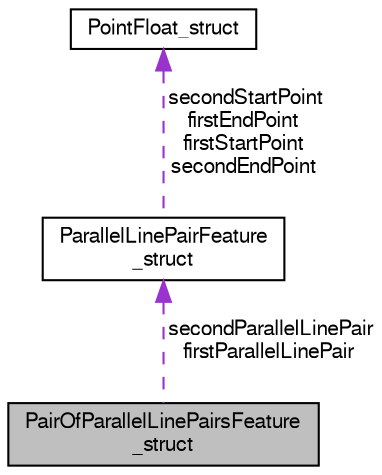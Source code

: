 digraph "PairOfParallelLinePairsFeature_struct"
{
  bgcolor="transparent";
  edge [fontname="FreeSans",fontsize="10",labelfontname="FreeSans",labelfontsize="10"];
  node [fontname="FreeSans",fontsize="10",shape=record];
  Node1 [label="PairOfParallelLinePairsFeature\l_struct",height=0.2,width=0.4,color="black", fillcolor="grey75", style="filled" fontcolor="black"];
  Node2 -> Node1 [dir="back",color="darkorchid3",fontsize="10",style="dashed",label=" secondParallelLinePair\nfirstParallelLinePair" ,fontname="FreeSans"];
  Node2 [label="ParallelLinePairFeature\l_struct",height=0.2,width=0.4,color="black",URL="$struct_parallel_line_pair_feature__struct.html"];
  Node3 -> Node2 [dir="back",color="darkorchid3",fontsize="10",style="dashed",label=" secondStartPoint\nfirstEndPoint\nfirstStartPoint\nsecondEndPoint" ,fontname="FreeSans"];
  Node3 [label="PointFloat_struct",height=0.2,width=0.4,color="black",URL="$struct_point_float__struct.html"];
}
